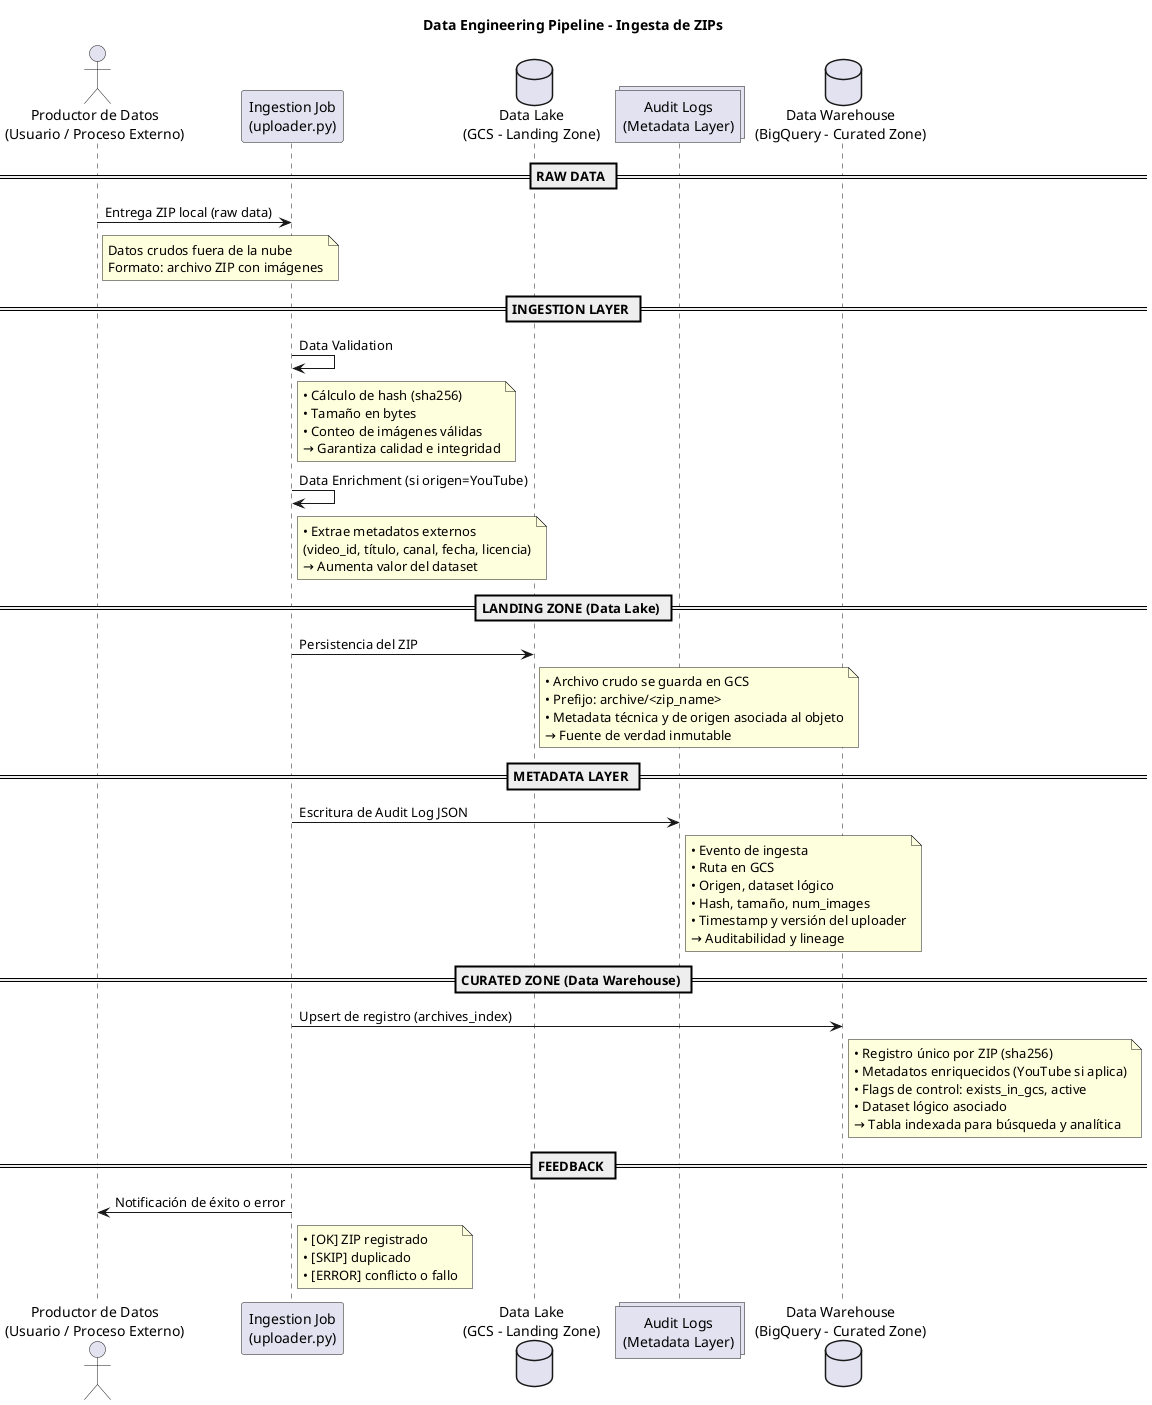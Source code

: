 @startuml hud_ingestion__uploader_zip
title Data Engineering Pipeline - Ingesta de ZIPs

actor "Productor de Datos\n(Usuario / Proceso Externo)" as Source
participant "Ingestion Job\n(uploader.py)" as Ingest
database "Data Lake\n(GCS - Landing Zone)" as Lake
collections "Audit Logs\n(Metadata Layer)" as Logs
database "Data Warehouse\n(BigQuery - Curated Zone)" as DWH

== RAW DATA ==
Source -> Ingest : Entrega ZIP local (raw data)
note right of Source
Datos crudos fuera de la nube
Formato: archivo ZIP con imágenes
end note

== INGESTION LAYER ==
Ingest -> Ingest : Data Validation
note right of Ingest
• Cálculo de hash (sha256)
• Tamaño en bytes
• Conteo de imágenes válidas
→ Garantiza calidad e integridad
end note

Ingest -> Ingest : Data Enrichment (si origen=YouTube)
note right of Ingest
• Extrae metadatos externos
(video_id, título, canal, fecha, licencia)
→ Aumenta valor del dataset
end note

== LANDING ZONE (Data Lake) ==
Ingest -> Lake : Persistencia del ZIP
note right of Lake
• Archivo crudo se guarda en GCS
• Prefijo: archive/<zip_name>
• Metadata técnica y de origen asociada al objeto
→ Fuente de verdad inmutable
end note

== METADATA LAYER ==
Ingest -> Logs : Escritura de Audit Log JSON
note right of Logs
• Evento de ingesta
• Ruta en GCS
• Origen, dataset lógico
• Hash, tamaño, num_images
• Timestamp y versión del uploader
→ Auditabilidad y lineage
end note

== CURATED ZONE (Data Warehouse) ==
Ingest -> DWH : Upsert de registro (archives_index)
note right of DWH
• Registro único por ZIP (sha256)
• Metadatos enriquecidos (YouTube si aplica)
• Flags de control: exists_in_gcs, active
• Dataset lógico asociado
→ Tabla indexada para búsqueda y analítica
end note

== FEEDBACK ==
Ingest -> Source : Notificación de éxito o error
note right of Ingest
• [OK] ZIP registrado
• [SKIP] duplicado
• [ERROR] conflicto o fallo
end note

@enduml
